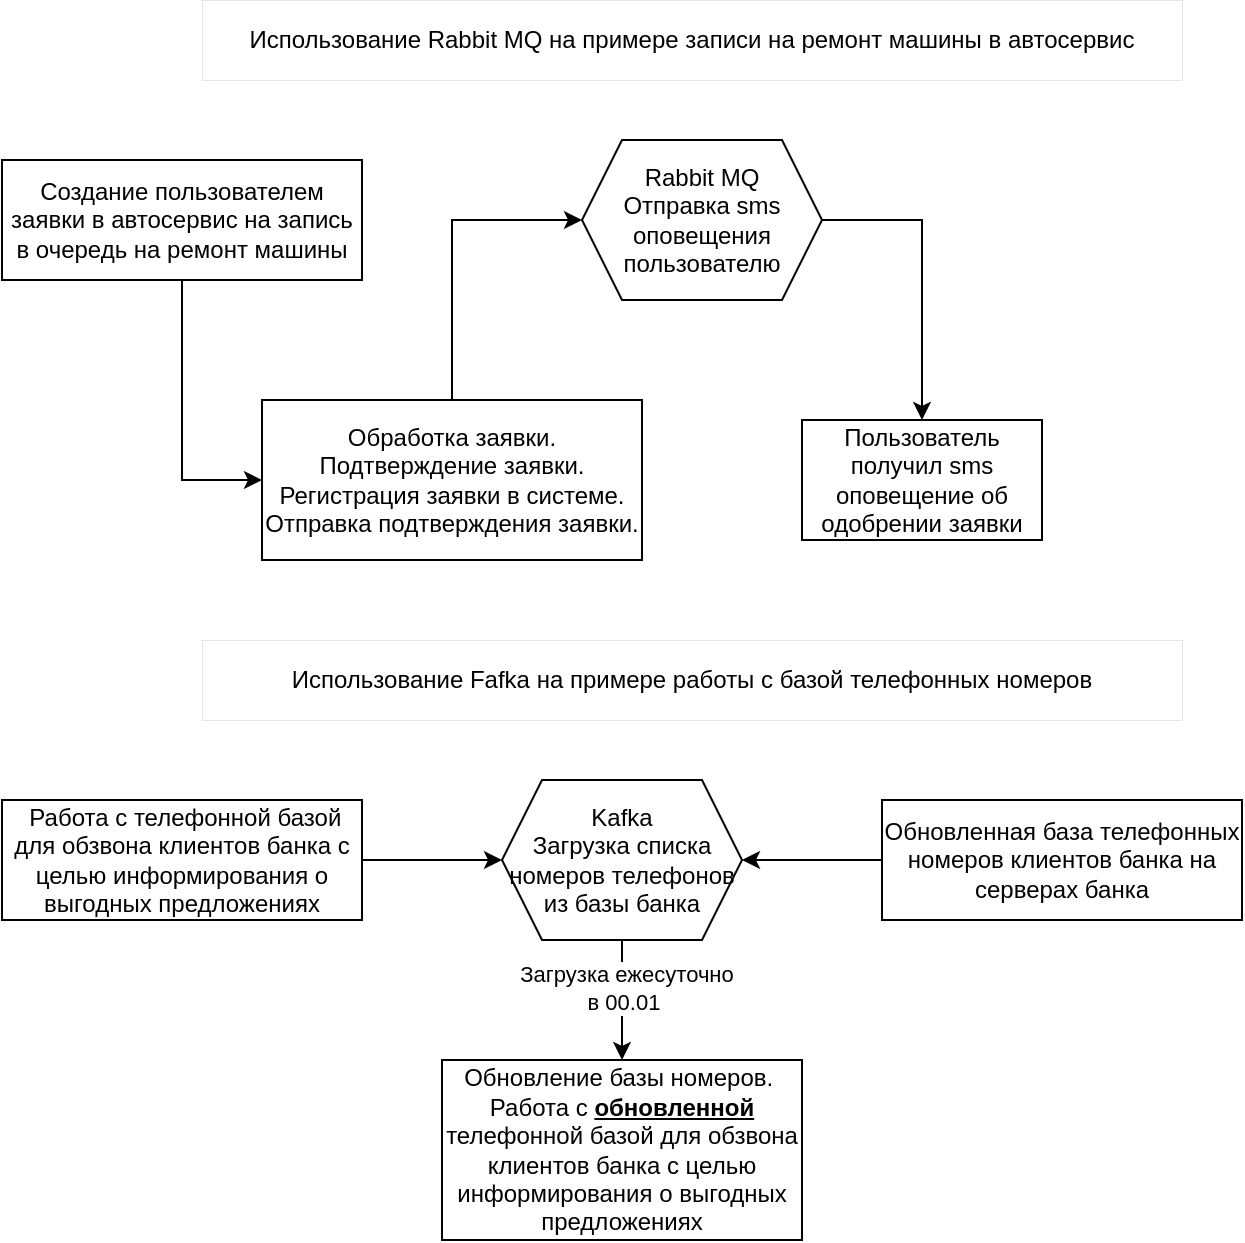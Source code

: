 <mxfile version="24.8.9">
  <diagram name="Страница — 1" id="S7Z61823W9H1IB6m0hSB">
    <mxGraphModel dx="794" dy="721" grid="1" gridSize="10" guides="1" tooltips="1" connect="1" arrows="1" fold="1" page="1" pageScale="1" pageWidth="1654" pageHeight="1169" math="0" shadow="0">
      <root>
        <mxCell id="0" />
        <mxCell id="1" parent="0" />
        <mxCell id="P7B92xdR4_jTVlOhPiBj-6" style="edgeStyle=orthogonalEdgeStyle;rounded=0;orthogonalLoop=1;jettySize=auto;html=1;exitX=0.5;exitY=1;exitDx=0;exitDy=0;entryX=0;entryY=0.5;entryDx=0;entryDy=0;" edge="1" parent="1" source="P7B92xdR4_jTVlOhPiBj-3" target="P7B92xdR4_jTVlOhPiBj-5">
          <mxGeometry relative="1" as="geometry" />
        </mxCell>
        <mxCell id="P7B92xdR4_jTVlOhPiBj-3" value="Создание пользователем заявки в автосервис на запись в очередь на ремонт машины" style="rounded=0;whiteSpace=wrap;html=1;" vertex="1" parent="1">
          <mxGeometry x="50" y="90" width="180" height="60" as="geometry" />
        </mxCell>
        <mxCell id="P7B92xdR4_jTVlOhPiBj-9" style="edgeStyle=orthogonalEdgeStyle;rounded=0;orthogonalLoop=1;jettySize=auto;html=1;exitX=0.5;exitY=0;exitDx=0;exitDy=0;entryX=0;entryY=0.5;entryDx=0;entryDy=0;" edge="1" parent="1" source="P7B92xdR4_jTVlOhPiBj-5" target="P7B92xdR4_jTVlOhPiBj-7">
          <mxGeometry relative="1" as="geometry" />
        </mxCell>
        <mxCell id="P7B92xdR4_jTVlOhPiBj-5" value="Обработка заявки. Подтверждение заявки.&lt;div&gt;Регистрация заявки в системе.&lt;/div&gt;&lt;div&gt;Отправка подтверждения заявки.&lt;/div&gt;" style="rounded=0;whiteSpace=wrap;html=1;" vertex="1" parent="1">
          <mxGeometry x="180" y="210" width="190" height="80" as="geometry" />
        </mxCell>
        <mxCell id="P7B92xdR4_jTVlOhPiBj-11" style="edgeStyle=orthogonalEdgeStyle;rounded=0;orthogonalLoop=1;jettySize=auto;html=1;exitX=1;exitY=0.5;exitDx=0;exitDy=0;entryX=0.5;entryY=0;entryDx=0;entryDy=0;" edge="1" parent="1" source="P7B92xdR4_jTVlOhPiBj-7" target="P7B92xdR4_jTVlOhPiBj-10">
          <mxGeometry relative="1" as="geometry" />
        </mxCell>
        <mxCell id="P7B92xdR4_jTVlOhPiBj-7" value="Rabbit MQ&lt;div&gt;Отправка sms оповещения пользователю&lt;/div&gt;" style="shape=hexagon;perimeter=hexagonPerimeter2;whiteSpace=wrap;html=1;fixedSize=1;" vertex="1" parent="1">
          <mxGeometry x="340" y="80" width="120" height="80" as="geometry" />
        </mxCell>
        <mxCell id="P7B92xdR4_jTVlOhPiBj-10" value="Пользователь получил sms оповещение об одобрении заявки" style="rounded=0;whiteSpace=wrap;html=1;" vertex="1" parent="1">
          <mxGeometry x="450" y="220" width="120" height="60" as="geometry" />
        </mxCell>
        <mxCell id="P7B92xdR4_jTVlOhPiBj-16" style="edgeStyle=orthogonalEdgeStyle;rounded=0;orthogonalLoop=1;jettySize=auto;html=1;exitX=1;exitY=0.5;exitDx=0;exitDy=0;entryX=0;entryY=0.5;entryDx=0;entryDy=0;" edge="1" parent="1" source="P7B92xdR4_jTVlOhPiBj-12" target="P7B92xdR4_jTVlOhPiBj-15">
          <mxGeometry relative="1" as="geometry" />
        </mxCell>
        <mxCell id="P7B92xdR4_jTVlOhPiBj-12" value="&amp;nbsp;Работа с телефонной базой для обзвона клиентов банка с целью информирования о выгодных предложениях" style="rounded=0;whiteSpace=wrap;html=1;" vertex="1" parent="1">
          <mxGeometry x="50" y="410" width="180" height="60" as="geometry" />
        </mxCell>
        <mxCell id="P7B92xdR4_jTVlOhPiBj-13" value="Использование Rabbit MQ на примере записи на ремонт машины в автосервис" style="rounded=0;whiteSpace=wrap;html=1;strokeWidth=0;" vertex="1" parent="1">
          <mxGeometry x="150" y="10" width="490" height="40" as="geometry" />
        </mxCell>
        <mxCell id="P7B92xdR4_jTVlOhPiBj-14" value="Использование Fafka на примере работы с базой телефонных номеров" style="rounded=0;whiteSpace=wrap;html=1;strokeWidth=0;" vertex="1" parent="1">
          <mxGeometry x="150" y="330" width="490" height="40" as="geometry" />
        </mxCell>
        <mxCell id="P7B92xdR4_jTVlOhPiBj-20" style="edgeStyle=orthogonalEdgeStyle;rounded=0;orthogonalLoop=1;jettySize=auto;html=1;entryX=0.5;entryY=0;entryDx=0;entryDy=0;" edge="1" parent="1" source="P7B92xdR4_jTVlOhPiBj-15" target="P7B92xdR4_jTVlOhPiBj-17">
          <mxGeometry relative="1" as="geometry" />
        </mxCell>
        <mxCell id="P7B92xdR4_jTVlOhPiBj-21" value="Загрузка ежесуточно&lt;div&gt;в 00.01&amp;nbsp;&lt;/div&gt;" style="edgeLabel;html=1;align=center;verticalAlign=middle;resizable=0;points=[];" vertex="1" connectable="0" parent="P7B92xdR4_jTVlOhPiBj-20">
          <mxGeometry x="-0.2" y="2" relative="1" as="geometry">
            <mxPoint as="offset" />
          </mxGeometry>
        </mxCell>
        <mxCell id="P7B92xdR4_jTVlOhPiBj-15" value="Kafka&lt;div&gt;Загрузка списка номеров телефонов из базы банка&lt;/div&gt;" style="shape=hexagon;perimeter=hexagonPerimeter2;whiteSpace=wrap;html=1;fixedSize=1;" vertex="1" parent="1">
          <mxGeometry x="300" y="400" width="120" height="80" as="geometry" />
        </mxCell>
        <mxCell id="P7B92xdR4_jTVlOhPiBj-17" value="Обновление базы номеров.&amp;nbsp;&lt;div&gt;Работа с &lt;b&gt;&lt;u&gt;обновленной&lt;/u&gt;&lt;/b&gt; телефонной базой для обзвона клиентов банка с целью информирования о выгодных предложениях&lt;/div&gt;" style="rounded=0;whiteSpace=wrap;html=1;" vertex="1" parent="1">
          <mxGeometry x="270" y="540" width="180" height="90" as="geometry" />
        </mxCell>
        <mxCell id="P7B92xdR4_jTVlOhPiBj-19" style="edgeStyle=orthogonalEdgeStyle;rounded=0;orthogonalLoop=1;jettySize=auto;html=1;entryX=1;entryY=0.5;entryDx=0;entryDy=0;" edge="1" parent="1" source="P7B92xdR4_jTVlOhPiBj-18" target="P7B92xdR4_jTVlOhPiBj-15">
          <mxGeometry relative="1" as="geometry" />
        </mxCell>
        <mxCell id="P7B92xdR4_jTVlOhPiBj-18" value="Обновленная база телефонных номеров клиентов банка на серверах банка" style="rounded=0;whiteSpace=wrap;html=1;" vertex="1" parent="1">
          <mxGeometry x="490" y="410" width="180" height="60" as="geometry" />
        </mxCell>
      </root>
    </mxGraphModel>
  </diagram>
</mxfile>
